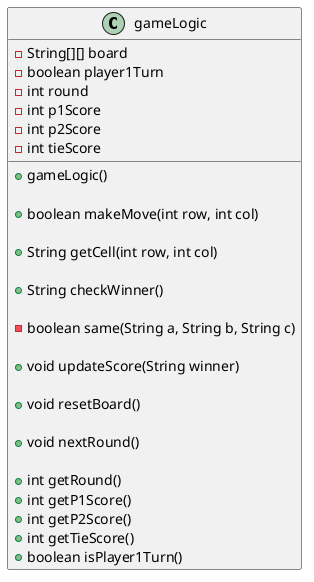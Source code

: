 @startuml

class gameLogic {

    - String[][] board
    - boolean player1Turn
    - int round
    - int p1Score
    - int p2Score
    - int tieScore


    + gameLogic()

    + boolean makeMove(int row, int col)

    + String getCell(int row, int col)

    + String checkWinner()

    - boolean same(String a, String b, String c)

    + void updateScore(String winner)

    + void resetBoard()

    + void nextRound()

    + int getRound()
    + int getP1Score()
    + int getP2Score()
    + int getTieScore()
    + boolean isPlayer1Turn()
}


@enduml




